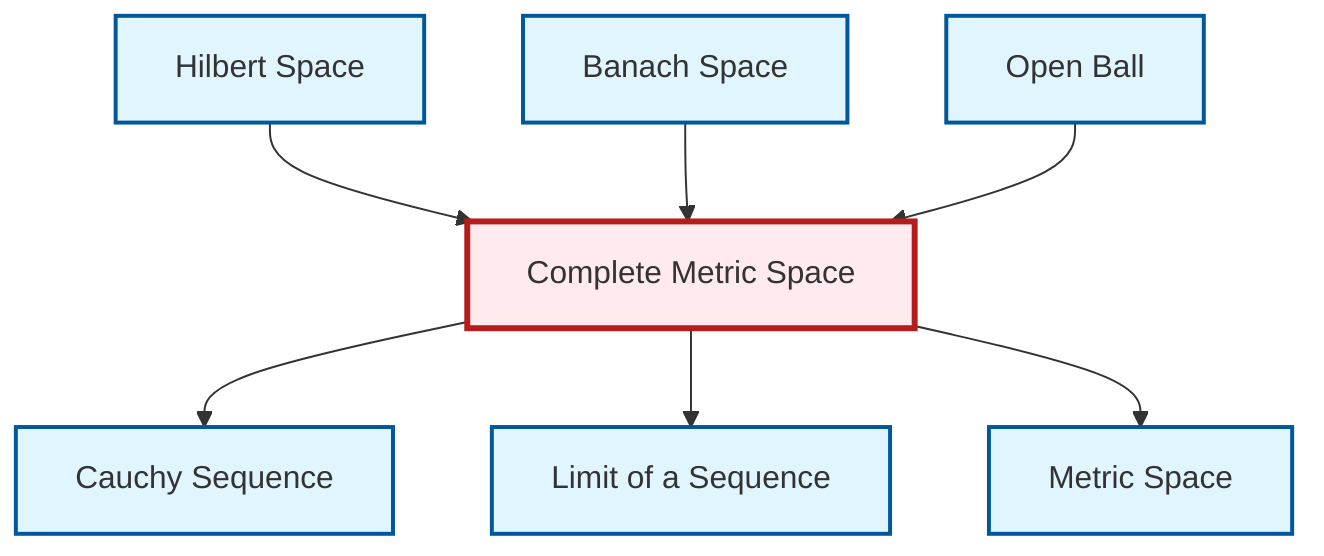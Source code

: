 graph TD
    classDef definition fill:#e1f5fe,stroke:#01579b,stroke-width:2px
    classDef theorem fill:#f3e5f5,stroke:#4a148c,stroke-width:2px
    classDef axiom fill:#fff3e0,stroke:#e65100,stroke-width:2px
    classDef example fill:#e8f5e9,stroke:#1b5e20,stroke-width:2px
    classDef current fill:#ffebee,stroke:#b71c1c,stroke-width:3px
    def-open-ball["Open Ball"]:::definition
    def-cauchy-sequence["Cauchy Sequence"]:::definition
    def-banach-space["Banach Space"]:::definition
    def-metric-space["Metric Space"]:::definition
    def-complete-metric-space["Complete Metric Space"]:::definition
    def-hilbert-space["Hilbert Space"]:::definition
    def-limit["Limit of a Sequence"]:::definition
    def-complete-metric-space --> def-cauchy-sequence
    def-complete-metric-space --> def-limit
    def-hilbert-space --> def-complete-metric-space
    def-banach-space --> def-complete-metric-space
    def-complete-metric-space --> def-metric-space
    def-open-ball --> def-complete-metric-space
    class def-complete-metric-space current